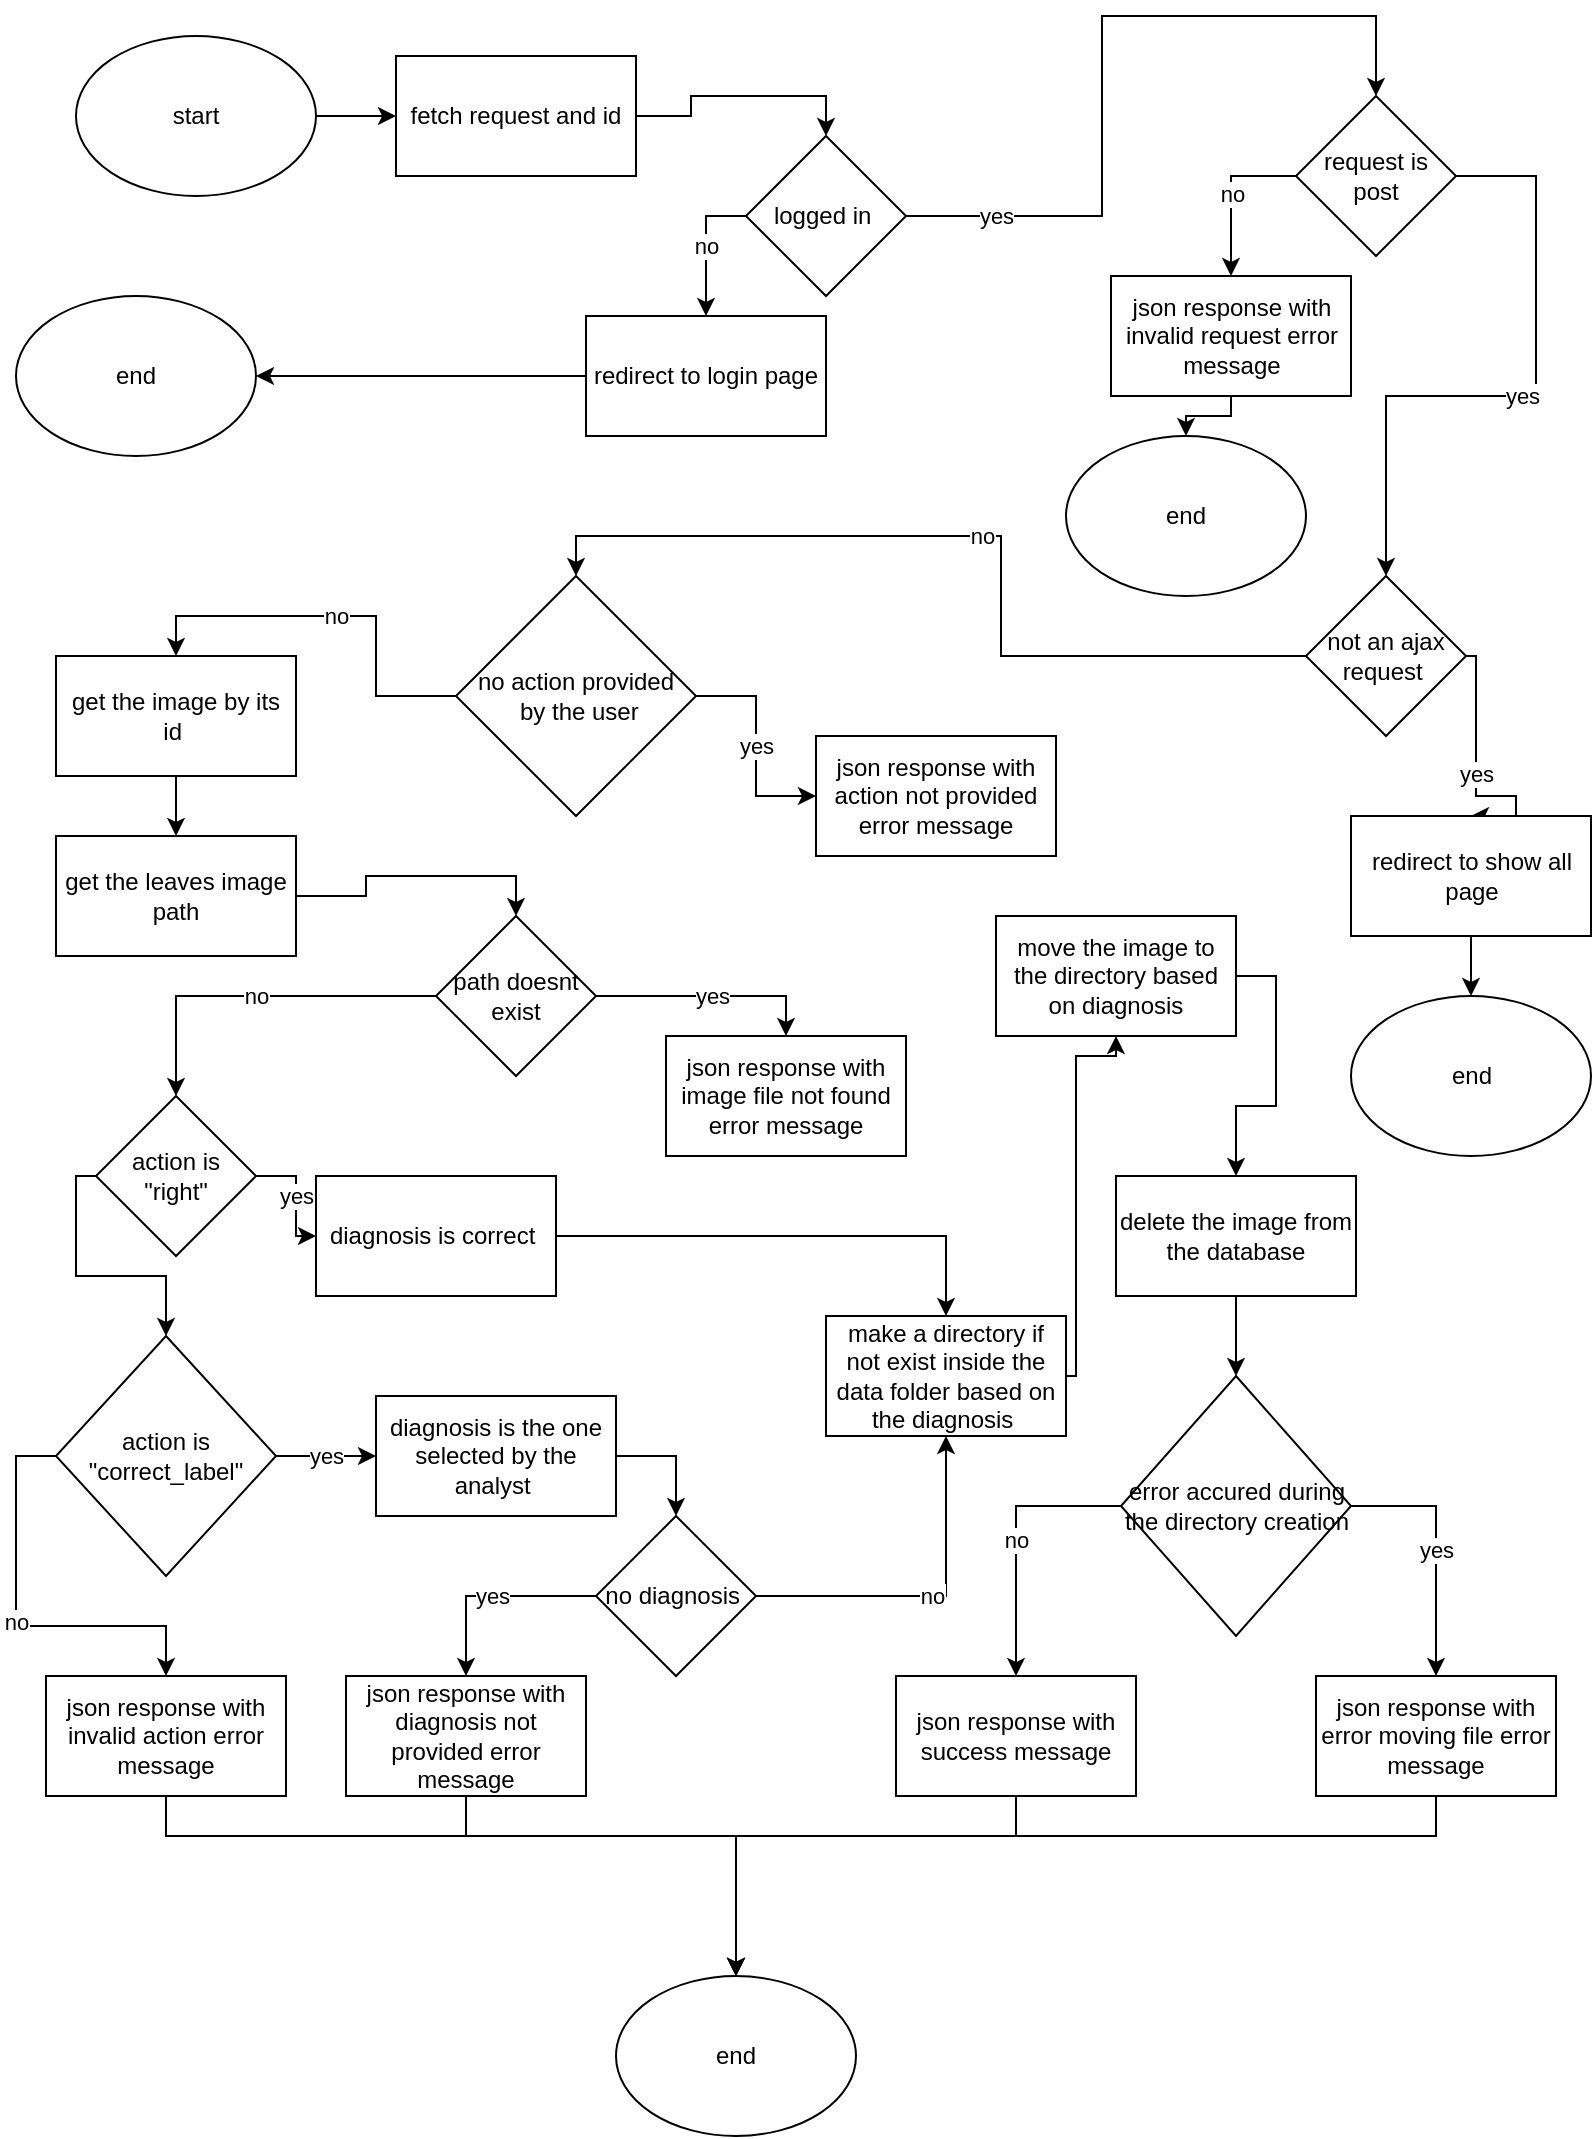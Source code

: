 <mxfile version="24.0.4" type="device">
  <diagram name="Page-1" id="QD_JOMZgq2UKG0qrrXkf">
    <mxGraphModel dx="1501" dy="713" grid="1" gridSize="10" guides="1" tooltips="1" connect="1" arrows="1" fold="1" page="1" pageScale="1" pageWidth="850" pageHeight="1100" math="0" shadow="0">
      <root>
        <mxCell id="0" />
        <mxCell id="1" parent="0" />
        <mxCell id="LiLLFiUzIS2DZXrTLX4k-16" style="edgeStyle=orthogonalEdgeStyle;rounded=0;orthogonalLoop=1;jettySize=auto;html=1;exitX=0.5;exitY=1;exitDx=0;exitDy=0;" edge="1" parent="1" source="LiLLFiUzIS2DZXrTLX4k-8">
          <mxGeometry relative="1" as="geometry">
            <mxPoint x="530" y="200" as="targetPoint" />
          </mxGeometry>
        </mxCell>
        <mxCell id="LiLLFiUzIS2DZXrTLX4k-28" style="edgeStyle=orthogonalEdgeStyle;rounded=0;orthogonalLoop=1;jettySize=auto;html=1;entryX=0.5;entryY=0;entryDx=0;entryDy=0;" edge="1" parent="1" target="LiLLFiUzIS2DZXrTLX4k-19">
          <mxGeometry relative="1" as="geometry">
            <mxPoint x="470" y="230" as="sourcePoint" />
          </mxGeometry>
        </mxCell>
        <mxCell id="LiLLFiUzIS2DZXrTLX4k-97" style="edgeStyle=orthogonalEdgeStyle;rounded=0;orthogonalLoop=1;jettySize=auto;html=1;" edge="1" parent="1" source="LiLLFiUzIS2DZXrTLX4k-94" target="LiLLFiUzIS2DZXrTLX4k-96">
          <mxGeometry relative="1" as="geometry" />
        </mxCell>
        <mxCell id="LiLLFiUzIS2DZXrTLX4k-94" value="start" style="ellipse;whiteSpace=wrap;html=1;" vertex="1" parent="1">
          <mxGeometry x="50" y="30" width="120" height="80" as="geometry" />
        </mxCell>
        <mxCell id="LiLLFiUzIS2DZXrTLX4k-150" style="edgeStyle=orthogonalEdgeStyle;rounded=0;orthogonalLoop=1;jettySize=auto;html=1;exitX=1;exitY=0.5;exitDx=0;exitDy=0;entryX=0.5;entryY=0;entryDx=0;entryDy=0;" edge="1" parent="1" source="LiLLFiUzIS2DZXrTLX4k-96" target="LiLLFiUzIS2DZXrTLX4k-98">
          <mxGeometry relative="1" as="geometry" />
        </mxCell>
        <mxCell id="LiLLFiUzIS2DZXrTLX4k-96" value="fetch request and id" style="rounded=0;whiteSpace=wrap;html=1;" vertex="1" parent="1">
          <mxGeometry x="210" y="40" width="120" height="60" as="geometry" />
        </mxCell>
        <mxCell id="LiLLFiUzIS2DZXrTLX4k-125" value="no" style="edgeStyle=orthogonalEdgeStyle;rounded=0;orthogonalLoop=1;jettySize=auto;html=1;exitX=0;exitY=0.5;exitDx=0;exitDy=0;" edge="1" parent="1" source="LiLLFiUzIS2DZXrTLX4k-98" target="LiLLFiUzIS2DZXrTLX4k-124">
          <mxGeometry relative="1" as="geometry" />
        </mxCell>
        <mxCell id="LiLLFiUzIS2DZXrTLX4k-152" value="yes" style="edgeStyle=orthogonalEdgeStyle;rounded=0;orthogonalLoop=1;jettySize=auto;html=1;entryX=0.5;entryY=0;entryDx=0;entryDy=0;" edge="1" parent="1" source="LiLLFiUzIS2DZXrTLX4k-98" target="LiLLFiUzIS2DZXrTLX4k-101">
          <mxGeometry x="-0.76" relative="1" as="geometry">
            <Array as="points">
              <mxPoint x="563" y="120" />
              <mxPoint x="563" y="20" />
              <mxPoint x="700" y="20" />
            </Array>
            <mxPoint as="offset" />
          </mxGeometry>
        </mxCell>
        <mxCell id="LiLLFiUzIS2DZXrTLX4k-98" value="logged in&amp;nbsp;" style="rhombus;whiteSpace=wrap;html=1;rounded=0;" vertex="1" parent="1">
          <mxGeometry x="385" y="80" width="80" height="80" as="geometry" />
        </mxCell>
        <mxCell id="LiLLFiUzIS2DZXrTLX4k-105" value="yes" style="edgeStyle=orthogonalEdgeStyle;rounded=0;orthogonalLoop=1;jettySize=auto;html=1;entryX=0.5;entryY=0;entryDx=0;entryDy=0;" edge="1" parent="1" source="LiLLFiUzIS2DZXrTLX4k-101" target="LiLLFiUzIS2DZXrTLX4k-104">
          <mxGeometry relative="1" as="geometry">
            <Array as="points">
              <mxPoint x="780" y="100" />
              <mxPoint x="780" y="210" />
              <mxPoint x="705" y="210" />
            </Array>
          </mxGeometry>
        </mxCell>
        <mxCell id="LiLLFiUzIS2DZXrTLX4k-178" value="no" style="edgeStyle=orthogonalEdgeStyle;rounded=0;orthogonalLoop=1;jettySize=auto;html=1;entryX=0.5;entryY=0;entryDx=0;entryDy=0;exitX=0;exitY=0.5;exitDx=0;exitDy=0;" edge="1" parent="1" source="LiLLFiUzIS2DZXrTLX4k-101" target="LiLLFiUzIS2DZXrTLX4k-177">
          <mxGeometry relative="1" as="geometry" />
        </mxCell>
        <mxCell id="LiLLFiUzIS2DZXrTLX4k-101" value="request is post" style="rhombus;whiteSpace=wrap;html=1;rounded=0;" vertex="1" parent="1">
          <mxGeometry x="660" y="60" width="80" height="80" as="geometry" />
        </mxCell>
        <mxCell id="LiLLFiUzIS2DZXrTLX4k-109" value="yes" style="edgeStyle=orthogonalEdgeStyle;rounded=0;orthogonalLoop=1;jettySize=auto;html=1;entryX=0.5;entryY=0;entryDx=0;entryDy=0;" edge="1" parent="1" source="LiLLFiUzIS2DZXrTLX4k-104" target="LiLLFiUzIS2DZXrTLX4k-108">
          <mxGeometry relative="1" as="geometry">
            <Array as="points">
              <mxPoint x="750" y="340" />
              <mxPoint x="750" y="410" />
              <mxPoint x="770" y="410" />
              <mxPoint x="770" y="420" />
            </Array>
          </mxGeometry>
        </mxCell>
        <mxCell id="LiLLFiUzIS2DZXrTLX4k-111" value="no" style="edgeStyle=orthogonalEdgeStyle;rounded=0;orthogonalLoop=1;jettySize=auto;html=1;entryX=0.5;entryY=0;entryDx=0;entryDy=0;" edge="1" parent="1" source="LiLLFiUzIS2DZXrTLX4k-104" target="LiLLFiUzIS2DZXrTLX4k-110">
          <mxGeometry relative="1" as="geometry" />
        </mxCell>
        <mxCell id="LiLLFiUzIS2DZXrTLX4k-104" value="not an ajax request&amp;nbsp;" style="rhombus;whiteSpace=wrap;html=1;rounded=0;" vertex="1" parent="1">
          <mxGeometry x="665" y="300" width="80" height="80" as="geometry" />
        </mxCell>
        <mxCell id="LiLLFiUzIS2DZXrTLX4k-187" style="edgeStyle=orthogonalEdgeStyle;rounded=0;orthogonalLoop=1;jettySize=auto;html=1;exitX=0.5;exitY=1;exitDx=0;exitDy=0;" edge="1" parent="1" source="LiLLFiUzIS2DZXrTLX4k-108" target="LiLLFiUzIS2DZXrTLX4k-186">
          <mxGeometry relative="1" as="geometry" />
        </mxCell>
        <mxCell id="LiLLFiUzIS2DZXrTLX4k-108" value="redirect to show all page" style="whiteSpace=wrap;html=1;rounded=0;" vertex="1" parent="1">
          <mxGeometry x="687.5" y="420" width="120" height="60" as="geometry" />
        </mxCell>
        <mxCell id="LiLLFiUzIS2DZXrTLX4k-113" value="yes" style="edgeStyle=orthogonalEdgeStyle;rounded=0;orthogonalLoop=1;jettySize=auto;html=1;" edge="1" parent="1" source="LiLLFiUzIS2DZXrTLX4k-110" target="LiLLFiUzIS2DZXrTLX4k-112">
          <mxGeometry relative="1" as="geometry" />
        </mxCell>
        <mxCell id="LiLLFiUzIS2DZXrTLX4k-155" value="no" style="edgeStyle=orthogonalEdgeStyle;rounded=0;orthogonalLoop=1;jettySize=auto;html=1;entryX=0.5;entryY=0;entryDx=0;entryDy=0;" edge="1" parent="1" source="LiLLFiUzIS2DZXrTLX4k-110" target="LiLLFiUzIS2DZXrTLX4k-114">
          <mxGeometry relative="1" as="geometry" />
        </mxCell>
        <mxCell id="LiLLFiUzIS2DZXrTLX4k-110" value="no action provided&lt;div&gt;&amp;nbsp;by the user&lt;/div&gt;" style="rhombus;whiteSpace=wrap;html=1;rounded=0;" vertex="1" parent="1">
          <mxGeometry x="240" y="300" width="120" height="120" as="geometry" />
        </mxCell>
        <mxCell id="LiLLFiUzIS2DZXrTLX4k-112" value="json response with action not provided error message" style="whiteSpace=wrap;html=1;rounded=0;" vertex="1" parent="1">
          <mxGeometry x="420" y="380" width="120" height="60" as="geometry" />
        </mxCell>
        <mxCell id="LiLLFiUzIS2DZXrTLX4k-117" value="" style="edgeStyle=orthogonalEdgeStyle;rounded=0;orthogonalLoop=1;jettySize=auto;html=1;" edge="1" parent="1" source="LiLLFiUzIS2DZXrTLX4k-114" target="LiLLFiUzIS2DZXrTLX4k-116">
          <mxGeometry relative="1" as="geometry" />
        </mxCell>
        <mxCell id="LiLLFiUzIS2DZXrTLX4k-114" value="get the image by its id&amp;nbsp;" style="whiteSpace=wrap;html=1;rounded=0;" vertex="1" parent="1">
          <mxGeometry x="40" y="340" width="120" height="60" as="geometry" />
        </mxCell>
        <mxCell id="LiLLFiUzIS2DZXrTLX4k-156" style="edgeStyle=orthogonalEdgeStyle;rounded=0;orthogonalLoop=1;jettySize=auto;html=1;entryX=0.5;entryY=0;entryDx=0;entryDy=0;" edge="1" parent="1" source="LiLLFiUzIS2DZXrTLX4k-116" target="LiLLFiUzIS2DZXrTLX4k-118">
          <mxGeometry relative="1" as="geometry" />
        </mxCell>
        <mxCell id="LiLLFiUzIS2DZXrTLX4k-116" value="get the leaves image path" style="whiteSpace=wrap;html=1;rounded=0;" vertex="1" parent="1">
          <mxGeometry x="40" y="430" width="120" height="60" as="geometry" />
        </mxCell>
        <mxCell id="LiLLFiUzIS2DZXrTLX4k-122" value="yes" style="edgeStyle=orthogonalEdgeStyle;rounded=0;orthogonalLoop=1;jettySize=auto;html=1;entryX=0.5;entryY=0;entryDx=0;entryDy=0;" edge="1" parent="1" source="LiLLFiUzIS2DZXrTLX4k-118" target="LiLLFiUzIS2DZXrTLX4k-120">
          <mxGeometry relative="1" as="geometry" />
        </mxCell>
        <mxCell id="LiLLFiUzIS2DZXrTLX4k-131" value="no" style="edgeStyle=orthogonalEdgeStyle;rounded=0;orthogonalLoop=1;jettySize=auto;html=1;exitX=0;exitY=0.5;exitDx=0;exitDy=0;entryX=0.5;entryY=0;entryDx=0;entryDy=0;" edge="1" parent="1" source="LiLLFiUzIS2DZXrTLX4k-118" target="LiLLFiUzIS2DZXrTLX4k-128">
          <mxGeometry relative="1" as="geometry" />
        </mxCell>
        <mxCell id="LiLLFiUzIS2DZXrTLX4k-118" value="path doesnt exist" style="rhombus;whiteSpace=wrap;html=1;rounded=0;" vertex="1" parent="1">
          <mxGeometry x="230" y="470" width="80" height="80" as="geometry" />
        </mxCell>
        <mxCell id="LiLLFiUzIS2DZXrTLX4k-120" value="json response with image file not found error message" style="whiteSpace=wrap;html=1;rounded=0;" vertex="1" parent="1">
          <mxGeometry x="345" y="530" width="120" height="60" as="geometry" />
        </mxCell>
        <mxCell id="LiLLFiUzIS2DZXrTLX4k-151" style="edgeStyle=orthogonalEdgeStyle;rounded=0;orthogonalLoop=1;jettySize=auto;html=1;entryX=1;entryY=0.5;entryDx=0;entryDy=0;" edge="1" parent="1" source="LiLLFiUzIS2DZXrTLX4k-124" target="LiLLFiUzIS2DZXrTLX4k-126">
          <mxGeometry relative="1" as="geometry" />
        </mxCell>
        <mxCell id="LiLLFiUzIS2DZXrTLX4k-124" value="redirect to login page" style="whiteSpace=wrap;html=1;rounded=0;" vertex="1" parent="1">
          <mxGeometry x="305" y="170" width="120" height="60" as="geometry" />
        </mxCell>
        <mxCell id="LiLLFiUzIS2DZXrTLX4k-126" value="end" style="ellipse;whiteSpace=wrap;html=1;" vertex="1" parent="1">
          <mxGeometry x="20" y="160" width="120" height="80" as="geometry" />
        </mxCell>
        <mxCell id="LiLLFiUzIS2DZXrTLX4k-133" value="yes" style="edgeStyle=orthogonalEdgeStyle;rounded=0;orthogonalLoop=1;jettySize=auto;html=1;" edge="1" parent="1" source="LiLLFiUzIS2DZXrTLX4k-128" target="LiLLFiUzIS2DZXrTLX4k-132">
          <mxGeometry relative="1" as="geometry" />
        </mxCell>
        <mxCell id="LiLLFiUzIS2DZXrTLX4k-137" value="" style="edgeStyle=orthogonalEdgeStyle;rounded=0;orthogonalLoop=1;jettySize=auto;html=1;" edge="1" parent="1" source="LiLLFiUzIS2DZXrTLX4k-128" target="LiLLFiUzIS2DZXrTLX4k-136">
          <mxGeometry relative="1" as="geometry">
            <Array as="points">
              <mxPoint x="50" y="600" />
              <mxPoint x="50" y="650" />
              <mxPoint x="95" y="650" />
            </Array>
          </mxGeometry>
        </mxCell>
        <mxCell id="LiLLFiUzIS2DZXrTLX4k-128" value="action is &quot;right&quot;" style="rhombus;whiteSpace=wrap;html=1;rounded=0;" vertex="1" parent="1">
          <mxGeometry x="60" y="560" width="80" height="80" as="geometry" />
        </mxCell>
        <mxCell id="LiLLFiUzIS2DZXrTLX4k-165" style="edgeStyle=orthogonalEdgeStyle;rounded=0;orthogonalLoop=1;jettySize=auto;html=1;" edge="1" parent="1" source="LiLLFiUzIS2DZXrTLX4k-132" target="LiLLFiUzIS2DZXrTLX4k-160">
          <mxGeometry relative="1" as="geometry">
            <Array as="points">
              <mxPoint x="485" y="630" />
            </Array>
          </mxGeometry>
        </mxCell>
        <mxCell id="LiLLFiUzIS2DZXrTLX4k-132" value="diagnosis is correct&amp;nbsp;" style="whiteSpace=wrap;html=1;rounded=0;" vertex="1" parent="1">
          <mxGeometry x="170" y="600" width="120" height="60" as="geometry" />
        </mxCell>
        <mxCell id="LiLLFiUzIS2DZXrTLX4k-139" value="yes" style="edgeStyle=orthogonalEdgeStyle;rounded=0;orthogonalLoop=1;jettySize=auto;html=1;" edge="1" parent="1" source="LiLLFiUzIS2DZXrTLX4k-136" target="LiLLFiUzIS2DZXrTLX4k-138">
          <mxGeometry relative="1" as="geometry" />
        </mxCell>
        <mxCell id="LiLLFiUzIS2DZXrTLX4k-158" value="no" style="edgeStyle=orthogonalEdgeStyle;rounded=0;orthogonalLoop=1;jettySize=auto;html=1;exitX=0;exitY=0.5;exitDx=0;exitDy=0;" edge="1" parent="1" source="LiLLFiUzIS2DZXrTLX4k-136" target="LiLLFiUzIS2DZXrTLX4k-149">
          <mxGeometry relative="1" as="geometry" />
        </mxCell>
        <mxCell id="LiLLFiUzIS2DZXrTLX4k-136" value="action is &quot;correct_label&quot;" style="rhombus;whiteSpace=wrap;html=1;rounded=0;" vertex="1" parent="1">
          <mxGeometry x="40" y="680" width="110" height="120" as="geometry" />
        </mxCell>
        <mxCell id="LiLLFiUzIS2DZXrTLX4k-142" style="edgeStyle=orthogonalEdgeStyle;rounded=0;orthogonalLoop=1;jettySize=auto;html=1;exitX=1;exitY=0.5;exitDx=0;exitDy=0;entryX=0.5;entryY=0;entryDx=0;entryDy=0;" edge="1" parent="1" source="LiLLFiUzIS2DZXrTLX4k-138" target="LiLLFiUzIS2DZXrTLX4k-140">
          <mxGeometry relative="1" as="geometry" />
        </mxCell>
        <mxCell id="LiLLFiUzIS2DZXrTLX4k-138" value="diagnosis is the one selected by the analyst&amp;nbsp;" style="whiteSpace=wrap;html=1;rounded=0;" vertex="1" parent="1">
          <mxGeometry x="200" y="710" width="120" height="60" as="geometry" />
        </mxCell>
        <mxCell id="LiLLFiUzIS2DZXrTLX4k-163" value="no" style="edgeStyle=orthogonalEdgeStyle;rounded=0;orthogonalLoop=1;jettySize=auto;html=1;entryX=0.5;entryY=1;entryDx=0;entryDy=0;" edge="1" parent="1" source="LiLLFiUzIS2DZXrTLX4k-140" target="LiLLFiUzIS2DZXrTLX4k-160">
          <mxGeometry relative="1" as="geometry" />
        </mxCell>
        <mxCell id="LiLLFiUzIS2DZXrTLX4k-164" value="yes" style="edgeStyle=orthogonalEdgeStyle;rounded=0;orthogonalLoop=1;jettySize=auto;html=1;entryX=0.5;entryY=0;entryDx=0;entryDy=0;" edge="1" parent="1" source="LiLLFiUzIS2DZXrTLX4k-140" target="LiLLFiUzIS2DZXrTLX4k-143">
          <mxGeometry relative="1" as="geometry" />
        </mxCell>
        <mxCell id="LiLLFiUzIS2DZXrTLX4k-140" value="no diagnosis&amp;nbsp;" style="rhombus;whiteSpace=wrap;html=1;rounded=0;" vertex="1" parent="1">
          <mxGeometry x="310" y="770" width="80" height="80" as="geometry" />
        </mxCell>
        <mxCell id="LiLLFiUzIS2DZXrTLX4k-183" style="edgeStyle=orthogonalEdgeStyle;rounded=0;orthogonalLoop=1;jettySize=auto;html=1;entryX=0.5;entryY=0;entryDx=0;entryDy=0;" edge="1" parent="1" source="LiLLFiUzIS2DZXrTLX4k-143" target="LiLLFiUzIS2DZXrTLX4k-181">
          <mxGeometry relative="1" as="geometry">
            <Array as="points">
              <mxPoint x="245" y="930" />
              <mxPoint x="380" y="930" />
            </Array>
          </mxGeometry>
        </mxCell>
        <mxCell id="LiLLFiUzIS2DZXrTLX4k-143" value="json response with diagnosis not provided error message" style="whiteSpace=wrap;html=1;rounded=0;" vertex="1" parent="1">
          <mxGeometry x="185" y="850" width="120" height="60" as="geometry" />
        </mxCell>
        <mxCell id="LiLLFiUzIS2DZXrTLX4k-182" style="edgeStyle=orthogonalEdgeStyle;rounded=0;orthogonalLoop=1;jettySize=auto;html=1;" edge="1" parent="1" source="LiLLFiUzIS2DZXrTLX4k-149" target="LiLLFiUzIS2DZXrTLX4k-181">
          <mxGeometry relative="1" as="geometry">
            <Array as="points">
              <mxPoint x="95" y="930" />
              <mxPoint x="380" y="930" />
            </Array>
          </mxGeometry>
        </mxCell>
        <mxCell id="LiLLFiUzIS2DZXrTLX4k-149" value="json response with invalid action error message" style="rounded=0;whiteSpace=wrap;html=1;" vertex="1" parent="1">
          <mxGeometry x="34.998" y="850" width="120" height="60" as="geometry" />
        </mxCell>
        <mxCell id="LiLLFiUzIS2DZXrTLX4k-167" value="" style="edgeStyle=orthogonalEdgeStyle;rounded=0;orthogonalLoop=1;jettySize=auto;html=1;" edge="1" parent="1" source="LiLLFiUzIS2DZXrTLX4k-160" target="LiLLFiUzIS2DZXrTLX4k-166">
          <mxGeometry relative="1" as="geometry">
            <Array as="points">
              <mxPoint x="550" y="700" />
              <mxPoint x="550" y="540" />
            </Array>
          </mxGeometry>
        </mxCell>
        <mxCell id="LiLLFiUzIS2DZXrTLX4k-160" value="make a directory if not exist inside the data folder based on the diagnosis&amp;nbsp;" style="rounded=0;whiteSpace=wrap;html=1;" vertex="1" parent="1">
          <mxGeometry x="425" y="670" width="120" height="60" as="geometry" />
        </mxCell>
        <mxCell id="LiLLFiUzIS2DZXrTLX4k-172" style="edgeStyle=orthogonalEdgeStyle;rounded=0;orthogonalLoop=1;jettySize=auto;html=1;exitX=1;exitY=0.5;exitDx=0;exitDy=0;entryX=0.5;entryY=0;entryDx=0;entryDy=0;" edge="1" parent="1" source="LiLLFiUzIS2DZXrTLX4k-166" target="LiLLFiUzIS2DZXrTLX4k-168">
          <mxGeometry relative="1" as="geometry" />
        </mxCell>
        <mxCell id="LiLLFiUzIS2DZXrTLX4k-166" value="move the image to the directory based on diagnosis" style="whiteSpace=wrap;html=1;rounded=0;" vertex="1" parent="1">
          <mxGeometry x="510" y="470" width="120" height="60" as="geometry" />
        </mxCell>
        <mxCell id="LiLLFiUzIS2DZXrTLX4k-171" value="" style="edgeStyle=orthogonalEdgeStyle;rounded=0;orthogonalLoop=1;jettySize=auto;html=1;" edge="1" parent="1" source="LiLLFiUzIS2DZXrTLX4k-168" target="LiLLFiUzIS2DZXrTLX4k-170">
          <mxGeometry relative="1" as="geometry" />
        </mxCell>
        <mxCell id="LiLLFiUzIS2DZXrTLX4k-168" value="delete the image from the database" style="whiteSpace=wrap;html=1;rounded=0;" vertex="1" parent="1">
          <mxGeometry x="570" y="600" width="120" height="60" as="geometry" />
        </mxCell>
        <mxCell id="LiLLFiUzIS2DZXrTLX4k-174" value="no" style="edgeStyle=orthogonalEdgeStyle;rounded=0;orthogonalLoop=1;jettySize=auto;html=1;exitX=0;exitY=0.5;exitDx=0;exitDy=0;" edge="1" parent="1" source="LiLLFiUzIS2DZXrTLX4k-170" target="LiLLFiUzIS2DZXrTLX4k-173">
          <mxGeometry relative="1" as="geometry" />
        </mxCell>
        <mxCell id="LiLLFiUzIS2DZXrTLX4k-176" value="yes" style="edgeStyle=orthogonalEdgeStyle;rounded=0;orthogonalLoop=1;jettySize=auto;html=1;exitX=1;exitY=0.5;exitDx=0;exitDy=0;" edge="1" parent="1" source="LiLLFiUzIS2DZXrTLX4k-170" target="LiLLFiUzIS2DZXrTLX4k-175">
          <mxGeometry relative="1" as="geometry" />
        </mxCell>
        <mxCell id="LiLLFiUzIS2DZXrTLX4k-170" value="error accured during the directory creation" style="rhombus;whiteSpace=wrap;html=1;rounded=0;" vertex="1" parent="1">
          <mxGeometry x="572.5" y="700" width="115" height="130" as="geometry" />
        </mxCell>
        <mxCell id="LiLLFiUzIS2DZXrTLX4k-184" style="edgeStyle=orthogonalEdgeStyle;rounded=0;orthogonalLoop=1;jettySize=auto;html=1;entryX=0.5;entryY=0;entryDx=0;entryDy=0;" edge="1" parent="1" source="LiLLFiUzIS2DZXrTLX4k-173" target="LiLLFiUzIS2DZXrTLX4k-181">
          <mxGeometry relative="1" as="geometry">
            <Array as="points">
              <mxPoint x="520" y="930" />
              <mxPoint x="380" y="930" />
            </Array>
          </mxGeometry>
        </mxCell>
        <mxCell id="LiLLFiUzIS2DZXrTLX4k-173" value="json response with success message" style="whiteSpace=wrap;html=1;rounded=0;" vertex="1" parent="1">
          <mxGeometry x="460" y="850" width="120" height="60" as="geometry" />
        </mxCell>
        <mxCell id="LiLLFiUzIS2DZXrTLX4k-185" style="edgeStyle=orthogonalEdgeStyle;rounded=0;orthogonalLoop=1;jettySize=auto;html=1;" edge="1" parent="1" source="LiLLFiUzIS2DZXrTLX4k-175" target="LiLLFiUzIS2DZXrTLX4k-181">
          <mxGeometry relative="1" as="geometry">
            <Array as="points">
              <mxPoint x="730" y="930" />
              <mxPoint x="380" y="930" />
            </Array>
          </mxGeometry>
        </mxCell>
        <mxCell id="LiLLFiUzIS2DZXrTLX4k-175" value="json response with error moving file error message" style="whiteSpace=wrap;html=1;rounded=0;" vertex="1" parent="1">
          <mxGeometry x="670" y="850" width="120" height="60" as="geometry" />
        </mxCell>
        <mxCell id="LiLLFiUzIS2DZXrTLX4k-180" style="edgeStyle=orthogonalEdgeStyle;rounded=0;orthogonalLoop=1;jettySize=auto;html=1;exitX=0.5;exitY=1;exitDx=0;exitDy=0;entryX=0.5;entryY=0;entryDx=0;entryDy=0;" edge="1" parent="1" source="LiLLFiUzIS2DZXrTLX4k-177" target="LiLLFiUzIS2DZXrTLX4k-179">
          <mxGeometry relative="1" as="geometry">
            <Array as="points">
              <mxPoint x="627" y="220" />
              <mxPoint x="605" y="220" />
            </Array>
          </mxGeometry>
        </mxCell>
        <mxCell id="LiLLFiUzIS2DZXrTLX4k-177" value="json response with invalid request error message" style="whiteSpace=wrap;html=1;rounded=0;" vertex="1" parent="1">
          <mxGeometry x="567.5" y="150" width="120" height="60" as="geometry" />
        </mxCell>
        <mxCell id="LiLLFiUzIS2DZXrTLX4k-179" value="end" style="ellipse;whiteSpace=wrap;html=1;" vertex="1" parent="1">
          <mxGeometry x="545" y="230" width="120" height="80" as="geometry" />
        </mxCell>
        <mxCell id="LiLLFiUzIS2DZXrTLX4k-181" value="end" style="ellipse;whiteSpace=wrap;html=1;" vertex="1" parent="1">
          <mxGeometry x="320" y="1000" width="120" height="80" as="geometry" />
        </mxCell>
        <mxCell id="LiLLFiUzIS2DZXrTLX4k-186" value="end" style="ellipse;whiteSpace=wrap;html=1;" vertex="1" parent="1">
          <mxGeometry x="687.5" y="510" width="120" height="80" as="geometry" />
        </mxCell>
      </root>
    </mxGraphModel>
  </diagram>
</mxfile>
